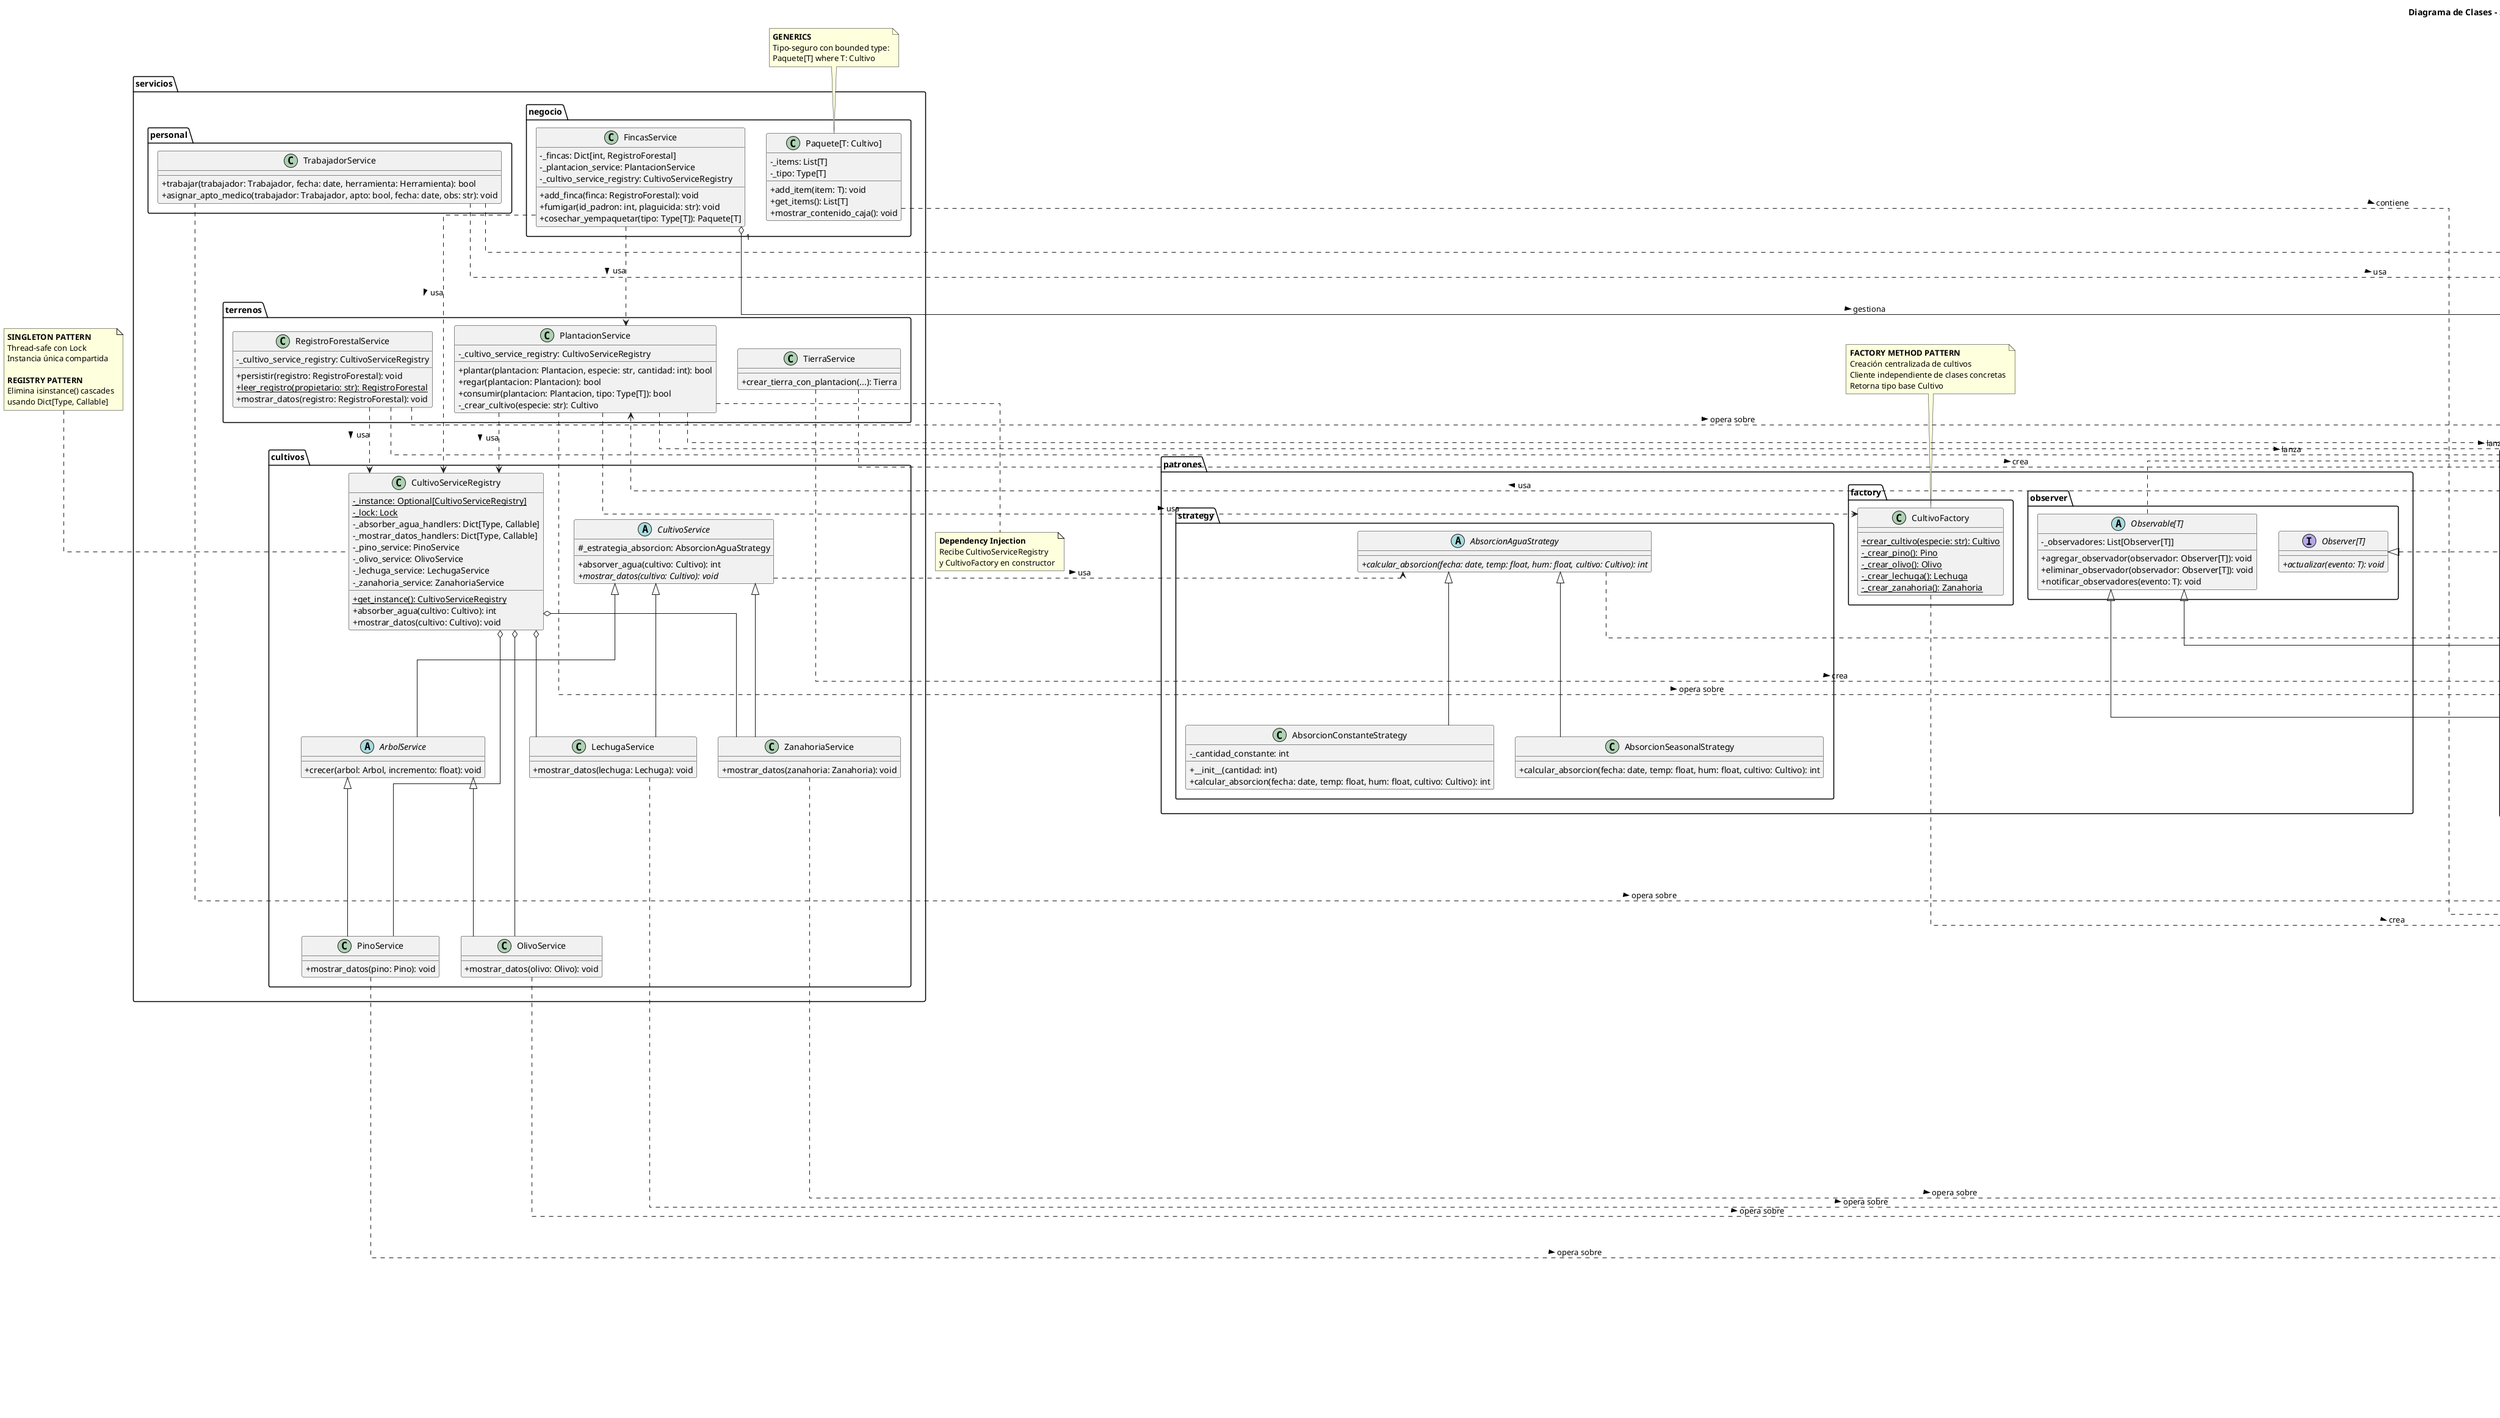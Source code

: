 @startuml diagramaClasesPython
title Diagrama de Clases - Sistema PythonForestal
skinparam classAttributeIconSize 0
skinparam linetype ortho

' ===== PAQUETE ENTIDADES - CULTIVOS =====
package "entidades.cultivos" {
    abstract class Cultivo <<ABC>> {
        +{static} EDAD_MAXIMA: int = 20
        -_agua: int
        -_superficie: float
        +{abstract} get_agua(): int
        +{abstract} set_agua(agua: int): void
        +{abstract} get_superficie(): float
    }
    
    abstract class Arbol {
        -_id: int
        -_agua: int
        -_altura: float
        -_superficie: float
        -{static} _contador_arboles: int
        +__init__(agua: int, altura: float, superficie: float)
        +get_id(): int
        +get_altura(): float
        +set_altura(altura: float): void
    }
    
    abstract class Hortaliza {
        -_agua: int
        -_superficie: float
        -_requiere_invernadero: bool
        +__init__(agua: int, superficie: float, invernadero: bool)
        +get_requiere_invernadero(): bool
    }
    
    class Pino {
        -_variedad: str
        +__init__(variedad: str)
        +get_variedad(): str
    }
    
    class Olivo {
        -_tipo_aceituna: TipoAceituna
        +__init__(tipo: TipoAceituna)
        +get_tipo_aceituna(): TipoAceituna
    }
    
    class Lechuga {
        -_variedad: str
        +__init__(variedad: str)
        +get_variedad(): str
    }
    
    class Zanahoria {
        -_is_baby_carrot: bool
        +__init__(is_baby: bool)
        +is_baby_carrot(): bool
    }
    
    enum TipoAceituna {
        ARBEQUINA
        PICUAL
        MANZANILLA
    }
}

' ===== PAQUETE ENTIDADES - TERRENOS =====
package "entidades.terrenos" {
    class Tierra {
        -_id_padron_catastral: int
        -_superficie: float
        -_domicilio: str
        -_finca: Optional[Plantacion]
        +__init__(id: int, superficie: float, domicilio: str)
        +get_superficie(): float
        +get_finca(): Optional[Plantacion]
        +set_finca(finca: Plantacion): void
    }
    
    class Plantacion {
        -_nombre: str
        -_superficie: float
        -_agua_disponible: int
        -_tierra: Optional[Tierra]
        -_cultivos: List[Cultivo]
        -_trabajadores: List[Trabajador]
        +__init__(nombre: str, superficie: float, agua: int)
        +get_agua_disponible(): int
        +set_agua_disponible(agua: int): void
        +get_cultivos(): List[Cultivo]
        +get_cultivos_interno(): List[Cultivo]
        +get_trabajadores(): List[Trabajador]
        +set_trabajadores(trabajadores: List[Trabajador]): void
    }
    
    class RegistroForestal {
        -_id_padron: int
        -_tierra: Tierra
        -_plantacion: Plantacion
        -_propietario: str
        -_avaluo: float
        +__init__(id: int, tierra: Tierra, plantacion: Plantacion, propietario: str, avaluo: float)
        +get_propietario(): str
        +get_plantacion(): Plantacion
        +get_tierra(): Tierra
    }
}

' ===== PAQUETE ENTIDADES - PERSONAL =====
package "entidades.personal" {
    class Trabajador {
        +{final} dni: int
        -_nombre: str
        -_apto_medico: Optional[AptoMedico]
        -_tareas: List[Tarea]
        +__init__(dni: int, nombre: str, tareas: List[Tarea])
        +get_apto_medico(): Optional[AptoMedico]
        +get_tareas(): List[Tarea]
        +asignar_apto_medico(apto: bool, fecha: date, obs: str): void
    }
    
    class AptoMedico {
        -_apto: bool
        -_fecha_emision: date
        -_observaciones: str
        +__init__(apto: bool, fecha: date, obs: str)
        +esta_apto(): bool
        +get_resumen(): str
    }
    
    class Tarea {
        -_id: int
        -_fecha: date
        -_descripcion: str
        -_estado: bool
        +__init__(id: int, fecha: date, descripcion: str)
        +get_id(): int
        +set_estado(estado: bool): void
    }
    
    class Herramienta {
        -_id: int
        -_nombre: str
        -_certificado_hys: bool
        +__init__(id: int, nombre: str, certificado: bool)
        +get_nombre(): str
    }
}

' ===== PAQUETE EXCEPCIONES =====
package "excepciones" {
    class ForestacionException {
        -_error_code: str
        -_user_message: str
        +get_user_message(): str
        +get_full_message(): str
    }
    
    class SuperficieInsuficienteException {
        -_tipo_cultivo: str
        -_superficie_requerida: float
        -_superficie_disponible: float
    }
    
    class AguaAgotadaException {
        -_agua_disponible: int
        -_agua_minima: int
    }
    
    class PersistenciaException {
        -_tipo_operacion: str
        -_nombre_archivo: str
    }
}

' ===== PAQUETE SERVICIOS - CULTIVOS =====
package "servicios.cultivos" {
    abstract class CultivoService {
        #_estrategia_absorcion: AbsorcionAguaStrategy
        +absorver_agua(cultivo: Cultivo): int
        +{abstract} mostrar_datos(cultivo: Cultivo): void
    }
    
    abstract class ArbolService {
        +crecer(arbol: Arbol, incremento: float): void
    }
    
    class PinoService {
        +mostrar_datos(pino: Pino): void
    }
    
    class OlivoService {
        +mostrar_datos(olivo: Olivo): void
    }
    
    class LechugaService {
        +mostrar_datos(lechuga: Lechuga): void
    }
    
    class ZanahoriaService {
        +mostrar_datos(zanahoria: Zanahoria): void
    }
    
    class CultivoServiceRegistry {
        -{static} _instance: Optional[CultivoServiceRegistry]
        -{static} _lock: Lock
        -_absorber_agua_handlers: Dict[Type, Callable]
        -_mostrar_datos_handlers: Dict[Type, Callable]
        -_pino_service: PinoService
        -_olivo_service: OlivoService
        -_lechuga_service: LechugaService
        -_zanahoria_service: ZanahoriaService
        +{static} get_instance(): CultivoServiceRegistry
        +absorber_agua(cultivo: Cultivo): int
        +mostrar_datos(cultivo: Cultivo): void
    }
}

' ===== PAQUETE SERVICIOS - TERRENOS =====
package "servicios.terrenos" {
    class TierraService {
        +crear_tierra_con_plantacion(...): Tierra
    }
    
    class PlantacionService {
        -_cultivo_service_registry: CultivoServiceRegistry
        +plantar(plantacion: Plantacion, especie: str, cantidad: int): bool
        +regar(plantacion: Plantacion): bool
        +consumir(plantacion: Plantacion, tipo: Type[T]): bool
        -_crear_cultivo(especie: str): Cultivo
    }
    
    class RegistroForestalService {
        -_cultivo_service_registry: CultivoServiceRegistry
        +persistir(registro: RegistroForestal): void
        +{static} leer_registro(propietario: str): RegistroForestal
        +mostrar_datos(registro: RegistroForestal): void
    }
}

' ===== PAQUETE SERVICIOS - PERSONAL =====
package "servicios.personal" {
    class TrabajadorService {
        +trabajar(trabajador: Trabajador, fecha: date, herramienta: Herramienta): bool
        +asignar_apto_medico(trabajador: Trabajador, apto: bool, fecha: date, obs: str): void
    }
}

' ===== PAQUETE SERVICIOS - NEGOCIO =====
package "servicios.negocio" {
    class FincasService {
        -_fincas: Dict[int, RegistroForestal]
        -_plantacion_service: PlantacionService
        -_cultivo_service_registry: CultivoServiceRegistry
        +add_finca(finca: RegistroForestal): void
        +fumigar(id_padron: int, plaguicida: str): void
        +cosechar_yempaquetar(tipo: Type[T]): Paquete[T]
    }
    
    class "Paquete[T: Cultivo]" as Paquete {
        -_items: List[T]
        -_tipo: Type[T]
        +add_item(item: T): void
        +get_items(): List[T]
        +mostrar_contenido_caja(): void
    }
}

' ===== PAQUETE PATRONES - FACTORY =====
package "patrones.factory" {
    class CultivoFactory {
        +{static} crear_cultivo(especie: str): Cultivo
        -{static} _crear_pino(): Pino
        -{static} _crear_olivo(): Olivo
        -{static} _crear_lechuga(): Lechuga
        -{static} _crear_zanahoria(): Zanahoria
    }
}

' ===== PAQUETE PATRONES - OBSERVER =====
package "patrones.observer" {
    interface "Observer[T]" as Observer {
        +{abstract} actualizar(evento: T): void
    }
    
    abstract class "Observable[T]" as Observable {
        -_observadores: List[Observer[T]]
        +agregar_observador(observador: Observer[T]): void
        +eliminar_observador(observador: Observer[T]): void
        +notificar_observadores(evento: T): void
    }
}

' ===== PAQUETE PATRONES - STRATEGY =====
package "patrones.strategy" {
    abstract class AbsorcionAguaStrategy {
        +{abstract} calcular_absorcion(fecha: date, temp: float, hum: float, cultivo: Cultivo): int
    }
    
    class AbsorcionSeasonalStrategy {
        +calcular_absorcion(fecha: date, temp: float, hum: float, cultivo: Cultivo): int
    }
    
    class AbsorcionConstanteStrategy {
        -_cantidad_constante: int
        +__init__(cantidad: int)
        +calcular_absorcion(fecha: date, temp: float, hum: float, cultivo: Cultivo): int
    }
}

' ===== PAQUETE RIEGO =====
package "riego" {
    class TemperaturaReaderTask {
        -{volatile} _ultima_temperatura: float
        -{volatile} _detenido: Event
        +run(): void
        +get_ultima_temperatura(): float
        +detener(): void
        -_leer_temperatura(): float
    }
    
    class HumedadReaderTask {
        -{volatile} _ultima_humedad: float
        -{volatile} _detenido: Event
        +run(): void
        +get_ultima_humedad(): float
        +detener(): void
        -_leer_humedad(): float
    }
    
    class ControlRiegoTask {
        -_sensor_temp: TemperaturaReaderTask
        -_sensor_hum: HumedadReaderTask
        -_plantacion: Plantacion
        -_plantacion_service: PlantacionService
        -{volatile} _detenido: Event
        -_ultima_temperatura: float
        -_ultima_humedad: float
        +__init__(temp: TemperaturaReaderTask, hum: HumedadReaderTask, plantacion: Plantacion, service: PlantacionService)
        +run(): void
        +actualizar(evento: float): void
        +detener(): void
    }
}

' ===== RELACIONES DE HERENCIA =====
Cultivo <|.. Arbol
Cultivo <|.. Hortaliza
Arbol <|-- Pino
Arbol <|-- Olivo
Hortaliza <|-- Lechuga
Hortaliza <|-- Zanahoria

CultivoService <|-- ArbolService
ArbolService <|-- PinoService
ArbolService <|-- OlivoService
CultivoService <|-- LechugaService
CultivoService <|-- ZanahoriaService

ForestacionException <|-- SuperficieInsuficienteException
ForestacionException <|-- AguaAgotadaException
ForestacionException <|-- PersistenciaException

AbsorcionAguaStrategy <|-- AbsorcionSeasonalStrategy
AbsorcionAguaStrategy <|-- AbsorcionConstanteStrategy

' ===== RELACIONES OBSERVER PATTERN =====
Observable <|-- TemperaturaReaderTask
Observable <|-- HumedadReaderTask
Observer <|.. ControlRiegoTask

' ===== RELACIONES DE COMPOSICIÓN/AGREGACIÓN =====
Plantacion "1" *-- "0..*" Cultivo : contiene >
Plantacion "1" *-- "0..*" Trabajador : tiene >
Plantacion "1" --> "0..1" Tierra : situada_en >
Tierra "1" o-- "0..1" Plantacion : finca >
RegistroForestal "1" --> "1" Tierra : tierra >
RegistroForestal "1" --> "1" Plantacion : plantacion >
Trabajador "1" *-- "0..1" AptoMedico : tiene >
Trabajador "1" *-- "0..*" Tarea : asignadas >
Olivo --> TipoAceituna : usa >

' ===== RELACIONES DE DEPENDENCIA (SERVICIOS) =====
PlantacionService ..> CultivoServiceRegistry : usa >
PlantacionService ..> CultivoFactory : usa >
PlantacionService ..> Plantacion : opera sobre >
PlantacionService ..> SuperficieInsuficienteException : lanza >
PlantacionService ..> AguaAgotadaException : lanza >

CultivoServiceRegistry o-- PinoService
CultivoServiceRegistry o-- OlivoService
CultivoServiceRegistry o-- LechugaService
CultivoServiceRegistry o-- ZanahoriaService

CultivoService ..> AbsorcionAguaStrategy : usa >

FincasService ..> PlantacionService : usa >
FincasService ..> CultivoServiceRegistry : usa >
FincasService "1" o-- "0..*" RegistroForestal : gestiona >

RegistroForestalService ..> CultivoServiceRegistry : usa >
RegistroForestalService ..> RegistroForestal : opera sobre >
RegistroForestalService ..> PersistenciaException : lanza >

TrabajadorService ..> Trabajador : opera sobre >
TrabajadorService ..> AptoMedico : gestiona >
TrabajadorService ..> Herramienta : usa >

TierraService ..> Tierra : crea >
TierraService ..> Plantacion : crea >

ControlRiegoTask ..> TemperaturaReaderTask : observa >
ControlRiegoTask ..> HumedadReaderTask : observa >
ControlRiegoTask ..> PlantacionService : usa >
ControlRiegoTask ..> Plantacion : monitorea >

PinoService ..> Pino : opera sobre >
OlivoService ..> Olivo : opera sobre >
LechugaService ..> Lechuga : opera sobre >
ZanahoriaService ..> Zanahoria : opera sobre >

CultivoFactory ..> Cultivo : crea >
Paquete ..> Cultivo : contiene >

' ===== INTERFACES =====
interface Serializable <<interface>>
Serializable <|.. Cultivo
Serializable <|.. Tierra
Serializable <|.. Plantacion
Serializable <|.. RegistroForestal
Serializable <|.. Trabajador
Serializable <|.. AptoMedico
Serializable <|.. Tarea

interface "Thread" as Thread <<interface>>
Thread <|.. TemperaturaReaderTask
Thread <|.. HumedadReaderTask
Thread <|.. ControlRiegoTask

' ===== NOTAS =====
note top of CultivoServiceRegistry
    <b>SINGLETON PATTERN</b>
    Thread-safe con Lock
    Instancia única compartida
    
    <b>REGISTRY PATTERN</b>
    Elimina isinstance() cascades
    usando Dict[Type, Callable]
end note

note top of CultivoFactory
    <b>FACTORY METHOD PATTERN</b>
    Creación centralizada de cultivos
    Cliente independiente de clases concretas
    Retorna tipo base Cultivo
end note

note right of Observable
    <b>OBSERVER PATTERN</b>
    Generic tipo-seguro: Observable[T]
    Notificación automática a observadores
end note

note right of AbsorcionAguaStrategy
    <b>STRATEGY PATTERN</b>
    Algoritmos intercambiables
    Inyección de dependencias
    
    - Seasonal: 5L verano / 2L invierno
    - Constante: Cantidad fija
end note

note top of Paquete
    <b>GENERICS</b>
    Tipo-seguro con bounded type:
    Paquete[T] where T: Cultivo
end note

note bottom of PlantacionService
    <b>Dependency Injection</b>
    Recibe CultivoServiceRegistry
    y CultivoFactory en constructor
end note

@enduml